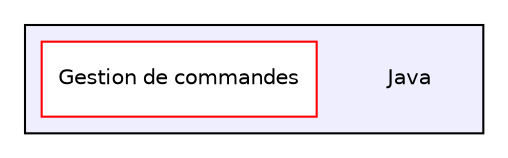digraph "C:/Users/Rouinsard/Java" {
  compound=true
  node [ fontsize="10", fontname="Helvetica"];
  edge [ labelfontsize="10", labelfontname="Helvetica"];
  subgraph clusterdir_3b829bc5cd9d67d7d67f5945b202086a {
    graph [ bgcolor="#eeeeff", pencolor="black", label="" URL="dir_3b829bc5cd9d67d7d67f5945b202086a.html"];
    dir_3b829bc5cd9d67d7d67f5945b202086a [shape=plaintext label="Java"];
    dir_d58ebbea3761f6dd1a5cdb650738a5de [shape=box label="Gestion de commandes" color="red" fillcolor="white" style="filled" URL="dir_d58ebbea3761f6dd1a5cdb650738a5de.html"];
  }
}
